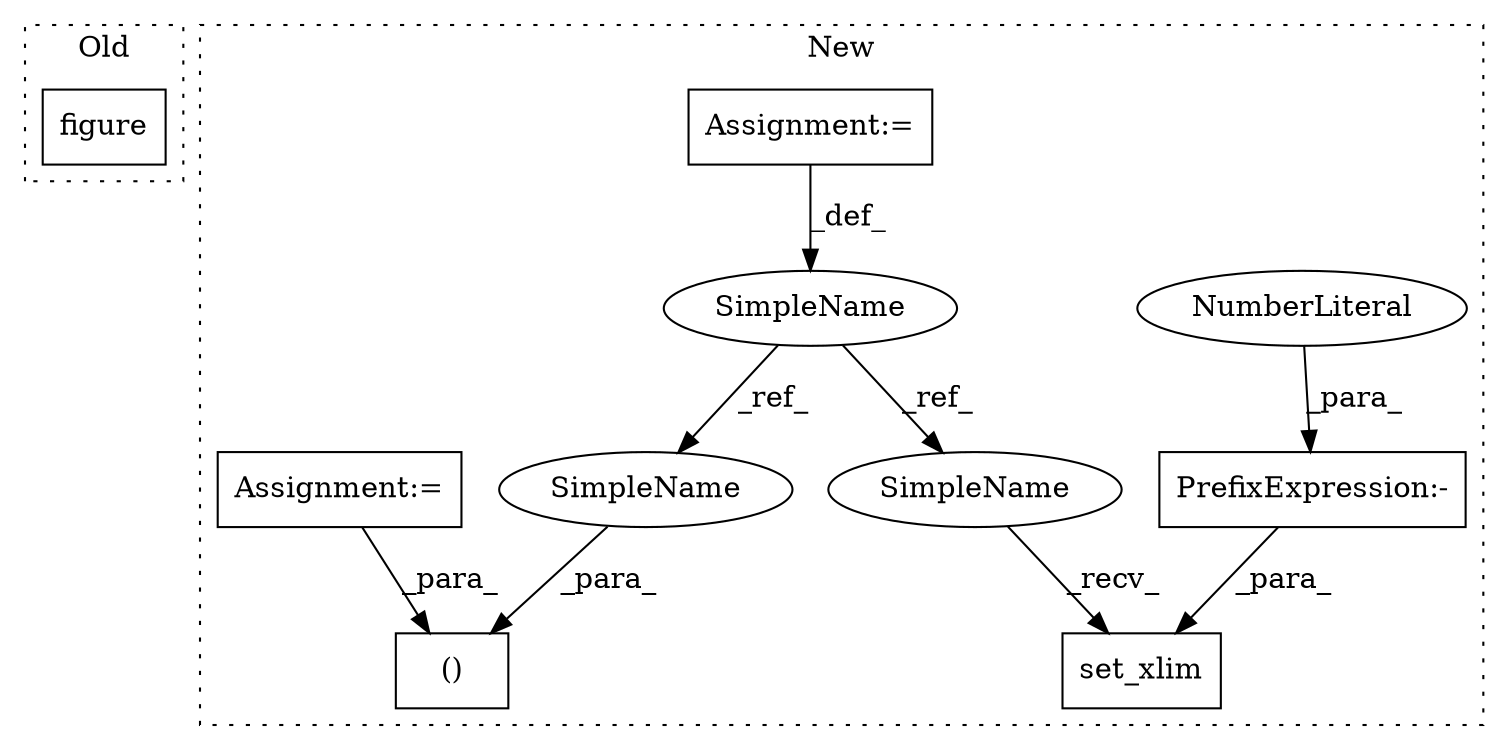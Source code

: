 digraph G {
subgraph cluster0 {
1 [label="figure" a="32" s="2294" l="8" shape="box"];
label = "Old";
style="dotted";
}
subgraph cluster1 {
2 [label="set_xlim" a="32" s="2578,2613" l="9,1" shape="box"];
3 [label="SimpleName" a="42" s="761" l="2" shape="ellipse"];
4 [label="()" a="106" s="2453" l="18" shape="box"];
5 [label="PrefixExpression:-" a="38" s="2609" l="1" shape="box"];
6 [label="NumberLiteral" a="34" s="2610" l="1" shape="ellipse"];
7 [label="Assignment:=" a="7" s="248" l="3" shape="box"];
8 [label="Assignment:=" a="7" s="761" l="2" shape="box"];
9 [label="SimpleName" a="42" s="2575" l="2" shape="ellipse"];
10 [label="SimpleName" a="42" s="2469" l="2" shape="ellipse"];
label = "New";
style="dotted";
}
3 -> 9 [label="_ref_"];
3 -> 10 [label="_ref_"];
5 -> 2 [label="_para_"];
6 -> 5 [label="_para_"];
7 -> 4 [label="_para_"];
8 -> 3 [label="_def_"];
9 -> 2 [label="_recv_"];
10 -> 4 [label="_para_"];
}